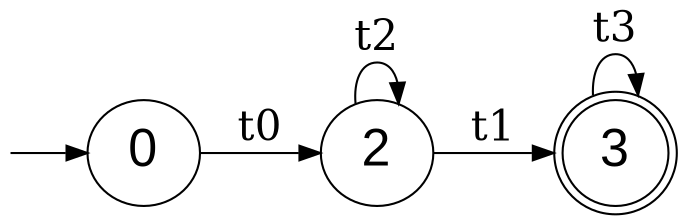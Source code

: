 digraph G {
  fontname=courier;
  rankdir=LR; graph[labeljust=l,nojustify=true]
  node [fontname=Arial, fontsize=25];
  edge [fontsize=20];
// Initial state
I0 [label="", style=invis, width=0]
I0 -> 0;
// 1 final states
// all 4 states
0 [label="0"]
0 -> 2 [label="t0"]
2 [label="2"]
2 -> 3 [label="t1"]
2 -> 2 [label="t2"]
3 [shape=doublecircle, label="3"]
3 -> 3 [label="t3"]
}
